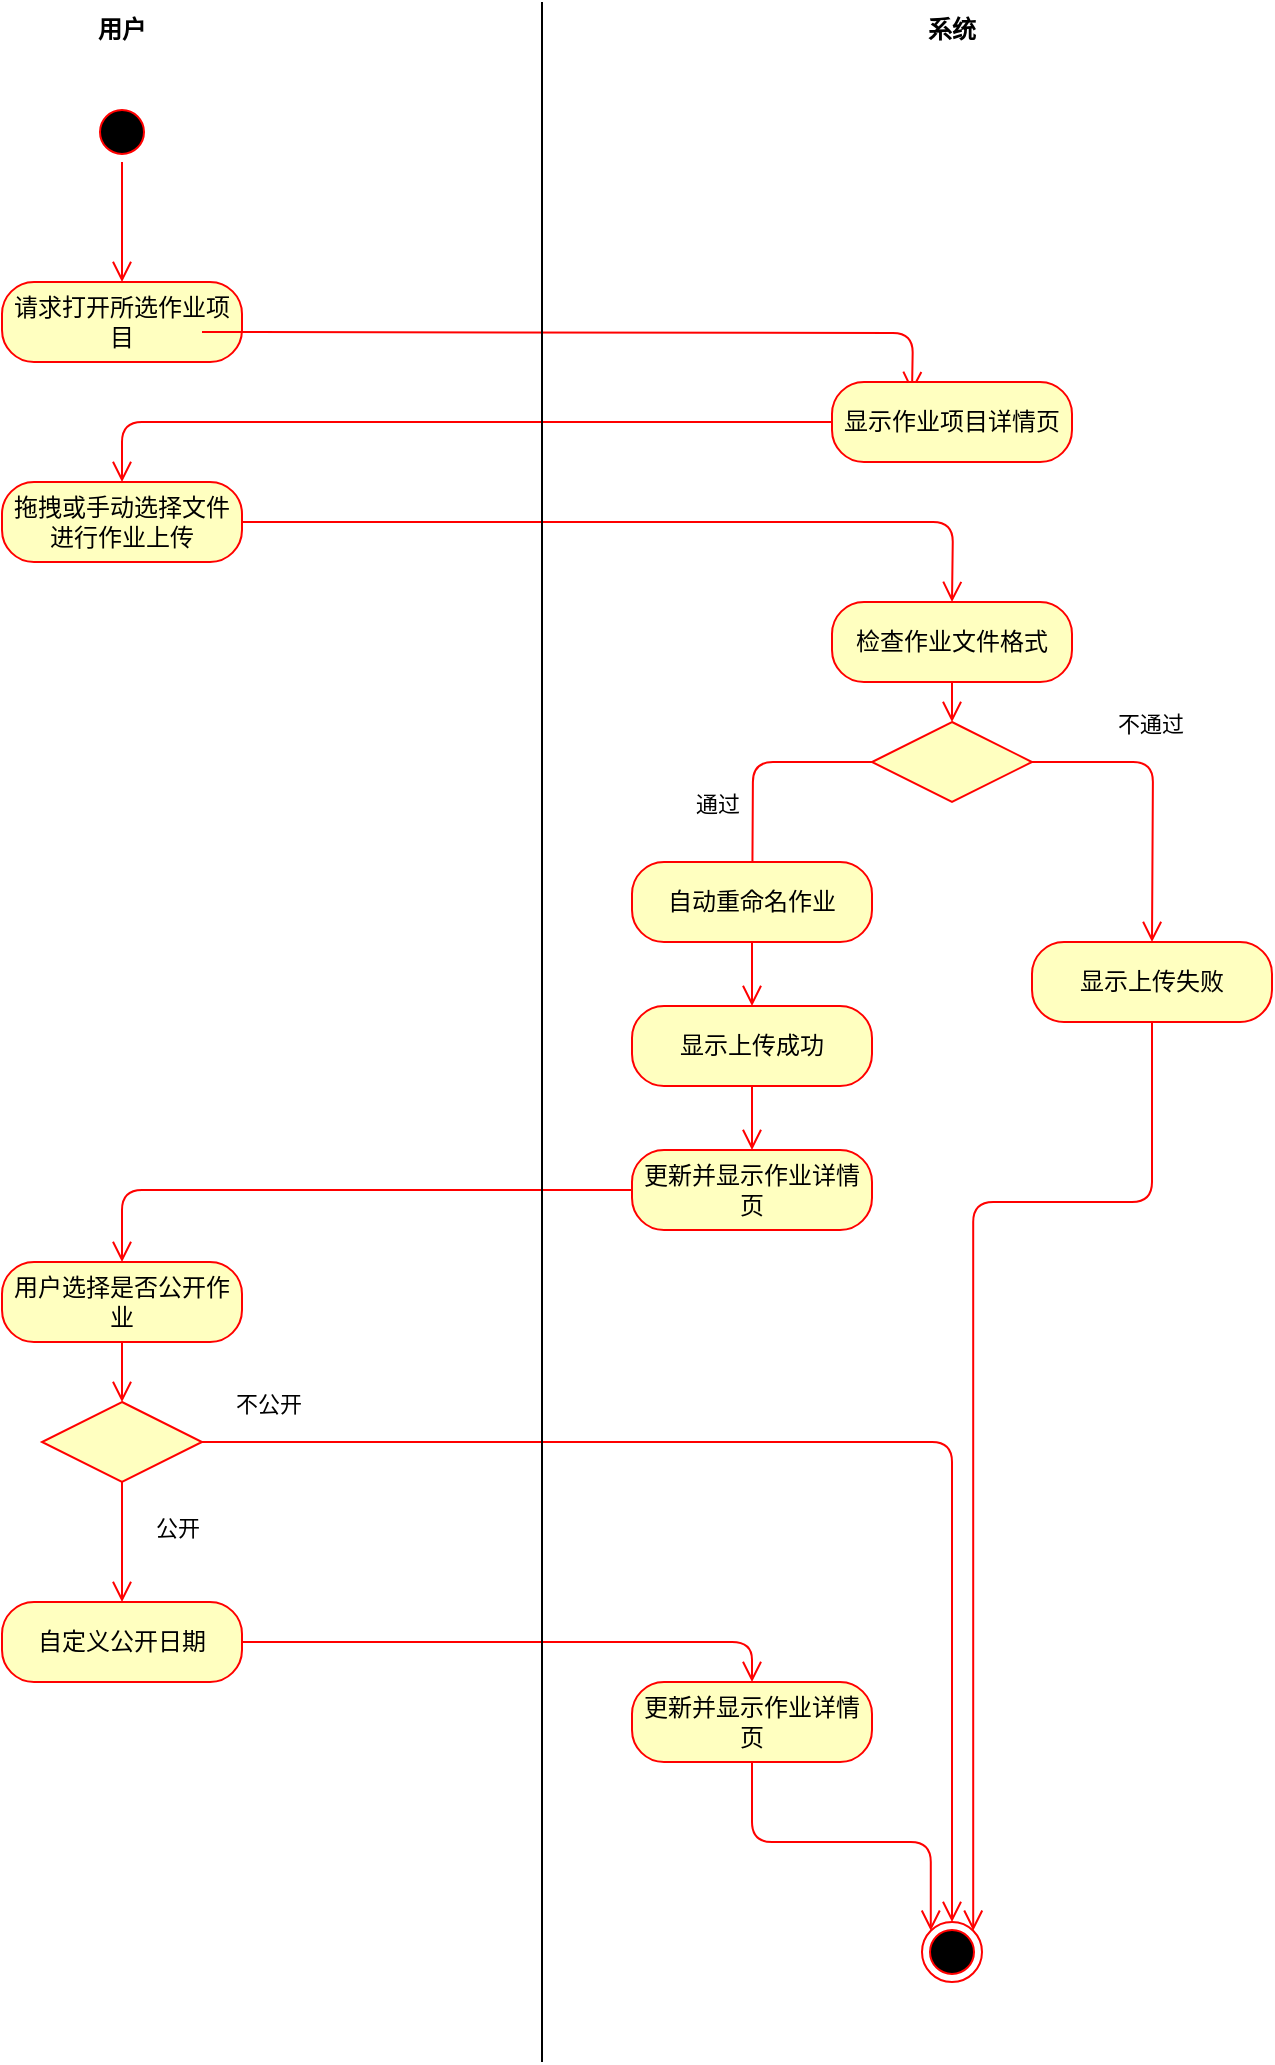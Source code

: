 <mxfile type="device" version="12.1.3" pages="2"><diagram id="Ci-uDNUk_p36d5YAGDLy" name="Page-1"><mxGraphModel grid="1" dx="856" dy="578" gridSize="10" guides="1" tooltips="1" connect="1" arrows="1" fold="1" page="1" pageScale="1" pageWidth="827" pageHeight="1169" math="0" shadow="0"><root><mxCell id="0"/><mxCell id="1" parent="0"/><mxCell id="kG5AW7luAre-VKj_4ONC-1" value="" parent="1" style="ellipse;html=1;shape=startState;fillColor=#000000;strokeColor=#ff0000;" vertex="1"><mxGeometry as="geometry" x="100" width="30" height="30" y="60"/></mxCell><mxCell id="kG5AW7luAre-VKj_4ONC-2" value="" parent="1" style="edgeStyle=orthogonalEdgeStyle;html=1;verticalAlign=bottom;endArrow=open;endSize=8;strokeColor=#ff0000;" edge="1" source="kG5AW7luAre-VKj_4ONC-1"><mxGeometry as="geometry" relative="1"><mxPoint as="targetPoint" x="115" y="150"/></mxGeometry></mxCell><mxCell id="kG5AW7luAre-VKj_4ONC-3" value="请求打开所选作业项目" parent="1" style="rounded=1;whiteSpace=wrap;html=1;arcSize=40;fontColor=#000000;fillColor=#ffffc0;strokeColor=#ff0000;" vertex="1"><mxGeometry as="geometry" x="55" width="120" height="40" y="150"/></mxCell><mxCell id="kG5AW7luAre-VKj_4ONC-4" value="" parent="1" style="edgeStyle=orthogonalEdgeStyle;html=1;verticalAlign=bottom;endArrow=open;endSize=8;strokeColor=#ff0000;" edge="1"><mxGeometry as="geometry" relative="1"><mxPoint as="targetPoint" x="510" y="205"/><mxPoint as="sourcePoint" x="155" y="175"/></mxGeometry></mxCell><mxCell id="kG5AW7luAre-VKj_4ONC-5" value="显示作业项目详情页" parent="1" style="rounded=1;whiteSpace=wrap;html=1;arcSize=40;fontColor=#000000;fillColor=#ffffc0;strokeColor=#ff0000;" vertex="1"><mxGeometry as="geometry" x="470" width="120" height="40" y="200"/></mxCell><mxCell id="kG5AW7luAre-VKj_4ONC-6" value="" parent="1" style="edgeStyle=orthogonalEdgeStyle;html=1;verticalAlign=bottom;endArrow=open;endSize=8;strokeColor=#ff0000;entryX=0.5;entryY=0;entryDx=0;entryDy=0;" edge="1" source="kG5AW7luAre-VKj_4ONC-5" target="kG5AW7luAre-VKj_4ONC-7"><mxGeometry as="geometry" relative="1"><mxPoint as="targetPoint" x="120" y="260"/></mxGeometry></mxCell><mxCell id="kG5AW7luAre-VKj_4ONC-7" value="拖拽或手动选择文件进行作业上传" parent="1" style="rounded=1;whiteSpace=wrap;html=1;arcSize=40;fontColor=#000000;fillColor=#ffffc0;strokeColor=#ff0000;" vertex="1"><mxGeometry as="geometry" x="55" width="120" height="40" y="250"/></mxCell><mxCell id="kG5AW7luAre-VKj_4ONC-8" value="" parent="1" style="edgeStyle=orthogonalEdgeStyle;html=1;verticalAlign=bottom;endArrow=open;endSize=8;strokeColor=#ff0000;" edge="1" source="kG5AW7luAre-VKj_4ONC-7"><mxGeometry as="geometry" relative="1"><mxPoint as="targetPoint" x="530" y="310"/></mxGeometry></mxCell><mxCell id="kG5AW7luAre-VKj_4ONC-9" value="检查作业文件格式" parent="1" style="rounded=1;whiteSpace=wrap;html=1;arcSize=40;fontColor=#000000;fillColor=#ffffc0;strokeColor=#ff0000;" vertex="1"><mxGeometry as="geometry" x="470" width="120" height="40" y="310"/></mxCell><mxCell id="kG5AW7luAre-VKj_4ONC-12" value="不通过" parent="1" style="edgeStyle=orthogonalEdgeStyle;html=1;align=left;verticalAlign=bottom;endArrow=open;endSize=8;strokeColor=#ff0000;" edge="1" source="kG5AW7luAre-VKj_4ONC-11"><mxGeometry as="geometry" x="-0.455" y="10" relative="1"><mxPoint as="targetPoint" x="630" y="480"/><mxPoint as="offset"/></mxGeometry></mxCell><mxCell id="kG5AW7luAre-VKj_4ONC-13" value="通过" parent="1" style="edgeStyle=orthogonalEdgeStyle;html=1;align=left;verticalAlign=top;endArrow=open;endSize=8;strokeColor=#ff0000;" edge="1" source="kG5AW7luAre-VKj_4ONC-11"><mxGeometry as="geometry" x="-0.091" y="-30" relative="1"><mxPoint as="targetPoint" x="430" y="480"/><mxPoint as="offset"/></mxGeometry></mxCell><mxCell id="kG5AW7luAre-VKj_4ONC-16" value="自动重命名作业" parent="1" style="rounded=1;whiteSpace=wrap;html=1;arcSize=40;fontColor=#000000;fillColor=#ffffc0;strokeColor=#ff0000;" vertex="1"><mxGeometry as="geometry" x="370" width="120" height="40" y="440"/></mxCell><mxCell id="kG5AW7luAre-VKj_4ONC-17" value="" parent="1" style="edgeStyle=orthogonalEdgeStyle;html=1;verticalAlign=bottom;endArrow=open;endSize=8;strokeColor=#ff0000;entryX=0.5;entryY=0;entryDx=0;entryDy=0;" edge="1" source="kG5AW7luAre-VKj_4ONC-16" target="8Q60ud8Z02KTpapuMt4w-3"><mxGeometry as="geometry" relative="1"><mxPoint as="targetPoint" x="430" y="580"/></mxGeometry></mxCell><mxCell id="kG5AW7luAre-VKj_4ONC-18" value="显示上传失败" parent="1" style="rounded=1;whiteSpace=wrap;html=1;arcSize=40;fontColor=#000000;fillColor=#ffffc0;strokeColor=#ff0000;" vertex="1"><mxGeometry as="geometry" x="570" width="120" height="40" y="480"/></mxCell><mxCell id="kG5AW7luAre-VKj_4ONC-20" value="更新并显示作业详情页" parent="1" style="rounded=1;whiteSpace=wrap;html=1;arcSize=40;fontColor=#000000;fillColor=#ffffc0;strokeColor=#ff0000;" vertex="1"><mxGeometry as="geometry" x="370" width="120" height="40" y="584"/></mxCell><mxCell id="kG5AW7luAre-VKj_4ONC-21" value="" parent="1" style="edgeStyle=orthogonalEdgeStyle;html=1;verticalAlign=bottom;endArrow=open;endSize=8;strokeColor=#ff0000;entryX=0.5;entryY=0;entryDx=0;entryDy=0;" edge="1" source="kG5AW7luAre-VKj_4ONC-20" target="hYqMV3IsGnYUrFuYTX3U-1"><mxGeometry as="geometry" relative="1"><mxPoint as="targetPoint" x="120" y="640"/></mxGeometry></mxCell><mxCell id="kG5AW7luAre-VKj_4ONC-22" value="" parent="1" style="ellipse;html=1;shape=endState;fillColor=#000000;strokeColor=#ff0000;" vertex="1"><mxGeometry as="geometry" x="515" width="30" height="30" y="970"/></mxCell><mxCell id="kG5AW7luAre-VKj_4ONC-23" value="" parent="1" style="edgeStyle=orthogonalEdgeStyle;html=1;verticalAlign=bottom;endArrow=open;endSize=8;strokeColor=#ff0000;exitX=0.5;exitY=1;exitDx=0;exitDy=0;entryX=1;entryY=0;entryDx=0;entryDy=0;" edge="1" source="kG5AW7luAre-VKj_4ONC-18" target="kG5AW7luAre-VKj_4ONC-22"><mxGeometry as="geometry" relative="1"><mxPoint as="targetPoint" x="440" y="590"/><mxPoint as="sourcePoint" x="440" y="530"/><Array as="points"><mxPoint x="630" y="610"/><mxPoint x="541" y="610"/></Array></mxGeometry></mxCell><mxCell id="hYqMV3IsGnYUrFuYTX3U-1" value="用户选择是否公开作业" parent="1" style="rounded=1;whiteSpace=wrap;html=1;arcSize=40;fontColor=#000000;fillColor=#ffffc0;strokeColor=#ff0000;" vertex="1"><mxGeometry as="geometry" x="55" width="120" height="40" y="640"/></mxCell><mxCell id="hYqMV3IsGnYUrFuYTX3U-2" value="" parent="1" style="edgeStyle=orthogonalEdgeStyle;html=1;verticalAlign=bottom;endArrow=open;endSize=8;strokeColor=#ff0000;" edge="1" source="hYqMV3IsGnYUrFuYTX3U-1"><mxGeometry as="geometry" relative="1"><mxPoint as="targetPoint" x="115" y="710"/></mxGeometry></mxCell><mxCell id="hYqMV3IsGnYUrFuYTX3U-3" value="" parent="1" style="rhombus;whiteSpace=wrap;html=1;fillColor=#ffffc0;strokeColor=#ff0000;" vertex="1"><mxGeometry as="geometry" x="75" width="80" height="40" y="710"/></mxCell><mxCell id="hYqMV3IsGnYUrFuYTX3U-4" value="不公开" parent="1" style="edgeStyle=orthogonalEdgeStyle;html=1;align=left;verticalAlign=bottom;endArrow=open;endSize=8;strokeColor=#ff0000;entryX=0.5;entryY=0;entryDx=0;entryDy=0;" edge="1" source="hYqMV3IsGnYUrFuYTX3U-3" target="kG5AW7luAre-VKj_4ONC-22"><mxGeometry as="geometry" x="-0.951" y="10" relative="1"><mxPoint as="targetPoint" x="255" y="730"/><mxPoint as="offset"/></mxGeometry></mxCell><mxCell id="hYqMV3IsGnYUrFuYTX3U-5" value="公开" parent="1" style="edgeStyle=orthogonalEdgeStyle;html=1;align=left;verticalAlign=top;endArrow=open;endSize=8;strokeColor=#ff0000;" edge="1" source="hYqMV3IsGnYUrFuYTX3U-3"><mxGeometry as="geometry" x="-0.667" y="15" relative="1"><mxPoint as="targetPoint" x="115" y="810"/><mxPoint as="offset"/></mxGeometry></mxCell><mxCell id="hYqMV3IsGnYUrFuYTX3U-6" value="自定义公开日期" parent="1" style="rounded=1;whiteSpace=wrap;html=1;arcSize=40;fontColor=#000000;fillColor=#ffffc0;strokeColor=#ff0000;" vertex="1"><mxGeometry as="geometry" x="55" width="120" height="40" y="810"/></mxCell><mxCell id="hYqMV3IsGnYUrFuYTX3U-7" value="" parent="1" style="edgeStyle=orthogonalEdgeStyle;html=1;verticalAlign=bottom;endArrow=open;endSize=8;strokeColor=#ff0000;entryX=0.5;entryY=0;entryDx=0;entryDy=0;" edge="1" source="hYqMV3IsGnYUrFuYTX3U-6" target="hYqMV3IsGnYUrFuYTX3U-9"><mxGeometry as="geometry" relative="1"><mxPoint as="targetPoint" x="115" y="910"/></mxGeometry></mxCell><mxCell id="hYqMV3IsGnYUrFuYTX3U-9" value="更新并显示作业详情页" parent="1" style="rounded=1;whiteSpace=wrap;html=1;arcSize=40;fontColor=#000000;fillColor=#ffffc0;strokeColor=#ff0000;" vertex="1"><mxGeometry as="geometry" x="370" width="120" height="40" y="850"/></mxCell><mxCell id="hYqMV3IsGnYUrFuYTX3U-11" value="" parent="1" style="edgeStyle=orthogonalEdgeStyle;html=1;verticalAlign=bottom;endArrow=open;endSize=8;strokeColor=#ff0000;entryX=0;entryY=0;entryDx=0;entryDy=0;exitX=0.5;exitY=1;exitDx=0;exitDy=0;" edge="1" source="hYqMV3IsGnYUrFuYTX3U-9" target="kG5AW7luAre-VKj_4ONC-22"><mxGeometry as="geometry" relative="1"><mxPoint as="targetPoint" x="440" y="860"/><mxPoint as="sourcePoint" x="185" y="840"/></mxGeometry></mxCell><mxCell id="kG5AW7luAre-VKj_4ONC-11" value="" parent="1" style="rhombus;whiteSpace=wrap;html=1;fillColor=#ffffc0;strokeColor=#ff0000;" vertex="1"><mxGeometry as="geometry" x="490" width="80" height="40" y="370"/></mxCell><mxCell id="8Q60ud8Z02KTpapuMt4w-2" value="" parent="1" style="edgeStyle=orthogonalEdgeStyle;html=1;verticalAlign=bottom;endArrow=open;endSize=8;strokeColor=#ff0000;" edge="1" source="kG5AW7luAre-VKj_4ONC-9" target="kG5AW7luAre-VKj_4ONC-11"><mxGeometry as="geometry" relative="1"><mxPoint as="targetPoint" x="530" y="410"/><mxPoint as="sourcePoint" x="530" y="350"/></mxGeometry></mxCell><mxCell id="8Q60ud8Z02KTpapuMt4w-3" value="显示上传成功" parent="1" style="rounded=1;whiteSpace=wrap;html=1;arcSize=40;fontColor=#000000;fillColor=#ffffc0;strokeColor=#ff0000;" vertex="1"><mxGeometry as="geometry" x="370" width="120" height="40" y="512"/></mxCell><mxCell id="8Q60ud8Z02KTpapuMt4w-4" value="" parent="1" style="edgeStyle=orthogonalEdgeStyle;html=1;verticalAlign=bottom;endArrow=open;endSize=8;strokeColor=#ff0000;entryX=0.5;entryY=0;entryDx=0;entryDy=0;" edge="1" source="8Q60ud8Z02KTpapuMt4w-3" target="kG5AW7luAre-VKj_4ONC-20"><mxGeometry as="geometry" relative="1"><mxPoint as="targetPoint" x="300" y="604"/></mxGeometry></mxCell><mxCell id="HJGl0jG9AbeoMqM183YM-1" value="" parent="1" style="line;strokeWidth=1;fillColor=none;align=left;verticalAlign=middle;spacingTop=-1;spacingLeft=3;spacingRight=3;rotatable=0;labelPosition=right;points=[];portConstraint=eastwest;direction=south;" vertex="1"><mxGeometry as="geometry" x="305" width="40" height="1030" y="10"/></mxCell><mxCell id="HJGl0jG9AbeoMqM183YM-4" value="用户" parent="1" style="text;align=center;fontStyle=1;verticalAlign=middle;spacingLeft=3;spacingRight=3;strokeColor=none;rotatable=0;points=[[0,0.5],[1,0.5]];portConstraint=eastwest;" vertex="1"><mxGeometry as="geometry" x="75" width="80" height="26" y="10"/></mxCell><mxCell id="HJGl0jG9AbeoMqM183YM-5" value="系统" parent="1" style="text;align=center;fontStyle=1;verticalAlign=middle;spacingLeft=3;spacingRight=3;strokeColor=none;rotatable=0;points=[[0,0.5],[1,0.5]];portConstraint=eastwest;" vertex="1"><mxGeometry as="geometry" x="490" width="80" height="26" y="10"/></mxCell></root></mxGraphModel></diagram><diagram id="tvUvMeG2q2GP_zdnzser" name="Page-2"><mxGraphModel grid="1" dx="856" dy="578" gridSize="10" guides="1" tooltips="1" connect="1" arrows="1" fold="1" page="1" pageScale="1" pageWidth="827" pageHeight="1169" math="0" shadow="0"><root><mxCell id="PsP3WTv2hQXUb-GPHAJx-0"/><mxCell id="PsP3WTv2hQXUb-GPHAJx-1" parent="PsP3WTv2hQXUb-GPHAJx-0"/><mxCell id="PsP3WTv2hQXUb-GPHAJx-2" value="" parent="PsP3WTv2hQXUb-GPHAJx-1" style="shape=umlLifeline;participant=umlActor;perimeter=lifelinePerimeter;whiteSpace=wrap;html=1;container=1;collapsible=0;recursiveResize=0;verticalAlign=top;spacingTop=36;labelBackgroundColor=#ffffff;outlineConnect=0;" vertex="1"><mxGeometry as="geometry" x="140" width="20" height="620" y="60"/></mxCell><mxCell id="PsP3WTv2hQXUb-GPHAJx-5" value="" parent="PsP3WTv2hQXUb-GPHAJx-2" style="html=1;points=[];perimeter=orthogonalPerimeter;" vertex="1"><mxGeometry as="geometry" x="5" width="10" height="40" y="90"/></mxCell><mxCell id="4b_pUEmnhtsT1ykya3E4-0" value="" parent="PsP3WTv2hQXUb-GPHAJx-2" style="html=1;points=[];perimeter=orthogonalPerimeter;" vertex="1"><mxGeometry as="geometry" x="5" width="10" height="50" y="400"/></mxCell><mxCell id="PsP3WTv2hQXUb-GPHAJx-3" value="作业详情页面" parent="PsP3WTv2hQXUb-GPHAJx-1" style="shape=umlLifeline;perimeter=lifelinePerimeter;whiteSpace=wrap;html=1;container=1;collapsible=0;recursiveResize=0;outlineConnect=0;" vertex="1"><mxGeometry as="geometry" x="313" width="100" height="630" y="50"/></mxCell><mxCell id="PsP3WTv2hQXUb-GPHAJx-6" value="" parent="PsP3WTv2hQXUb-GPHAJx-3" style="html=1;points=[];perimeter=orthogonalPerimeter;" vertex="1"><mxGeometry as="geometry" x="45" width="10" height="280" y="90"/></mxCell><mxCell id="xZZpWCy-xm-GiNReqe7R-0" value="" parent="PsP3WTv2hQXUb-GPHAJx-3" style="html=1;points=[];perimeter=orthogonalPerimeter;" vertex="1"><mxGeometry as="geometry" x="45" width="10" height="170" y="410"/></mxCell><mxCell id="PsP3WTv2hQXUb-GPHAJx-4" value="数据库" parent="PsP3WTv2hQXUb-GPHAJx-1" style="shape=umlLifeline;perimeter=lifelinePerimeter;whiteSpace=wrap;html=1;container=1;collapsible=0;recursiveResize=0;outlineConnect=0;" vertex="1"><mxGeometry as="geometry" x="530" width="100" height="630" y="50"/></mxCell><mxCell id="Hij3yoqK1f2bF0cxK4lq-2" value="" parent="PsP3WTv2hQXUb-GPHAJx-4" style="html=1;points=[];perimeter=orthogonalPerimeter;" vertex="1"><mxGeometry as="geometry" x="45" width="10" height="70" y="230"/></mxCell><mxCell id="xZZpWCy-xm-GiNReqe7R-1" value="" parent="PsP3WTv2hQXUb-GPHAJx-4" style="html=1;points=[];perimeter=orthogonalPerimeter;" vertex="1"><mxGeometry as="geometry" x="45" width="10" height="80" y="410"/></mxCell><mxCell id="PsP3WTv2hQXUb-GPHAJx-7" value="1、拖拽或手动选择上传作业文件" parent="PsP3WTv2hQXUb-GPHAJx-1" style="html=1;verticalAlign=bottom;endArrow=block;" edge="1"><mxGeometry as="geometry" width="80" relative="1"><mxPoint as="sourcePoint" x="160" y="160"/><mxPoint as="targetPoint" x="350" y="160"/></mxGeometry></mxCell><mxCell id="Hij3yoqK1f2bF0cxK4lq-1" value="2、检查文件格式" parent="PsP3WTv2hQXUb-GPHAJx-1" style="edgeStyle=orthogonalEdgeStyle;html=1;align=left;spacingLeft=2;endArrow=block;rounded=0;" edge="1"><mxGeometry as="geometry" relative="1"><mxPoint as="sourcePoint" x="370" y="150"/><Array as="points"><mxPoint x="430" y="150"/><mxPoint x="430" y="190"/><mxPoint x="375" y="190"/></Array><mxPoint as="targetPoint" x="370" y="190"/></mxGeometry></mxCell><mxCell id="Hij3yoqK1f2bF0cxK4lq-4" value="5、返回成功代码" parent="PsP3WTv2hQXUb-GPHAJx-1" style="html=1;verticalAlign=bottom;endArrow=block;" edge="1"><mxGeometry as="geometry" width="80" relative="1"><mxPoint as="sourcePoint" x="570" y="330"/><mxPoint as="targetPoint" x="370" y="330"/></mxGeometry></mxCell><mxCell id="Hij3yoqK1f2bF0cxK4lq-5" value="6、显示上传成功信息" parent="PsP3WTv2hQXUb-GPHAJx-1" style="edgeStyle=orthogonalEdgeStyle;html=1;align=left;spacingLeft=2;endArrow=block;rounded=0;" edge="1"><mxGeometry as="geometry" relative="1"><mxPoint as="sourcePoint" x="370" y="360"/><Array as="points"><mxPoint x="430" y="360"/><mxPoint x="430" y="400"/><mxPoint x="375" y="400"/></Array><mxPoint as="targetPoint" x="370" y="400"/></mxGeometry></mxCell><mxCell id="4b_pUEmnhtsT1ykya3E4-1" value="7、选择公开作业并自定义公开日期" parent="PsP3WTv2hQXUb-GPHAJx-1" style="html=1;verticalAlign=bottom;endArrow=block;" edge="1"><mxGeometry as="geometry" width="80" relative="1"><mxPoint as="sourcePoint" x="161.5" y="480"/><mxPoint as="targetPoint" x="351.5" y="480"/></mxGeometry></mxCell><mxCell id="0i1K0Z4dwOZK0PEo2XHj-0" value="8、上传作业公开信息" parent="PsP3WTv2hQXUb-GPHAJx-1" style="html=1;verticalAlign=bottom;endArrow=block;" edge="1"><mxGeometry as="geometry" width="80" relative="1"><mxPoint as="sourcePoint" x="370" y="500"/><mxPoint as="targetPoint" x="572" y="500"/></mxGeometry></mxCell><mxCell id="0i1K0Z4dwOZK0PEo2XHj-2" value="9、返回成功代码" parent="PsP3WTv2hQXUb-GPHAJx-1" style="html=1;verticalAlign=bottom;endArrow=block;" edge="1"><mxGeometry as="geometry" width="80" relative="1"><mxPoint as="sourcePoint" x="570" y="530"/><mxPoint as="targetPoint" x="370" y="530"/></mxGeometry></mxCell><mxCell id="0i1K0Z4dwOZK0PEo2XHj-3" value="10、更新页面" parent="PsP3WTv2hQXUb-GPHAJx-1" style="edgeStyle=orthogonalEdgeStyle;html=1;align=left;spacingLeft=2;endArrow=block;rounded=0;" edge="1"><mxGeometry as="geometry" relative="1"><mxPoint as="sourcePoint" x="370" y="560"/><Array as="points"><mxPoint x="430" y="560"/><mxPoint x="430" y="600"/><mxPoint x="375" y="600"/></Array><mxPoint as="targetPoint" x="370" y="600"/></mxGeometry></mxCell><mxCell id="Hij3yoqK1f2bF0cxK4lq-3" value="4、上传作业文件" parent="PsP3WTv2hQXUb-GPHAJx-1" style="html=1;verticalAlign=bottom;endArrow=block;" edge="1"><mxGeometry as="geometry" width="80" relative="1"><mxPoint as="sourcePoint" x="370" y="300"/><mxPoint as="targetPoint" x="570" y="300"/></mxGeometry></mxCell><mxCell id="4YPv5D2MfExjEGvw6pEt-0" value="3、自动重命名文件" parent="PsP3WTv2hQXUb-GPHAJx-1" style="edgeStyle=orthogonalEdgeStyle;html=1;align=left;spacingLeft=2;endArrow=block;rounded=0;" edge="1"><mxGeometry as="geometry" relative="1"><mxPoint as="sourcePoint" x="370" y="220"/><Array as="points"><mxPoint x="430" y="220"/><mxPoint x="430" y="260"/><mxPoint x="375" y="260"/></Array><mxPoint as="targetPoint" x="370" y="260"/></mxGeometry></mxCell></root></mxGraphModel></diagram></mxfile>